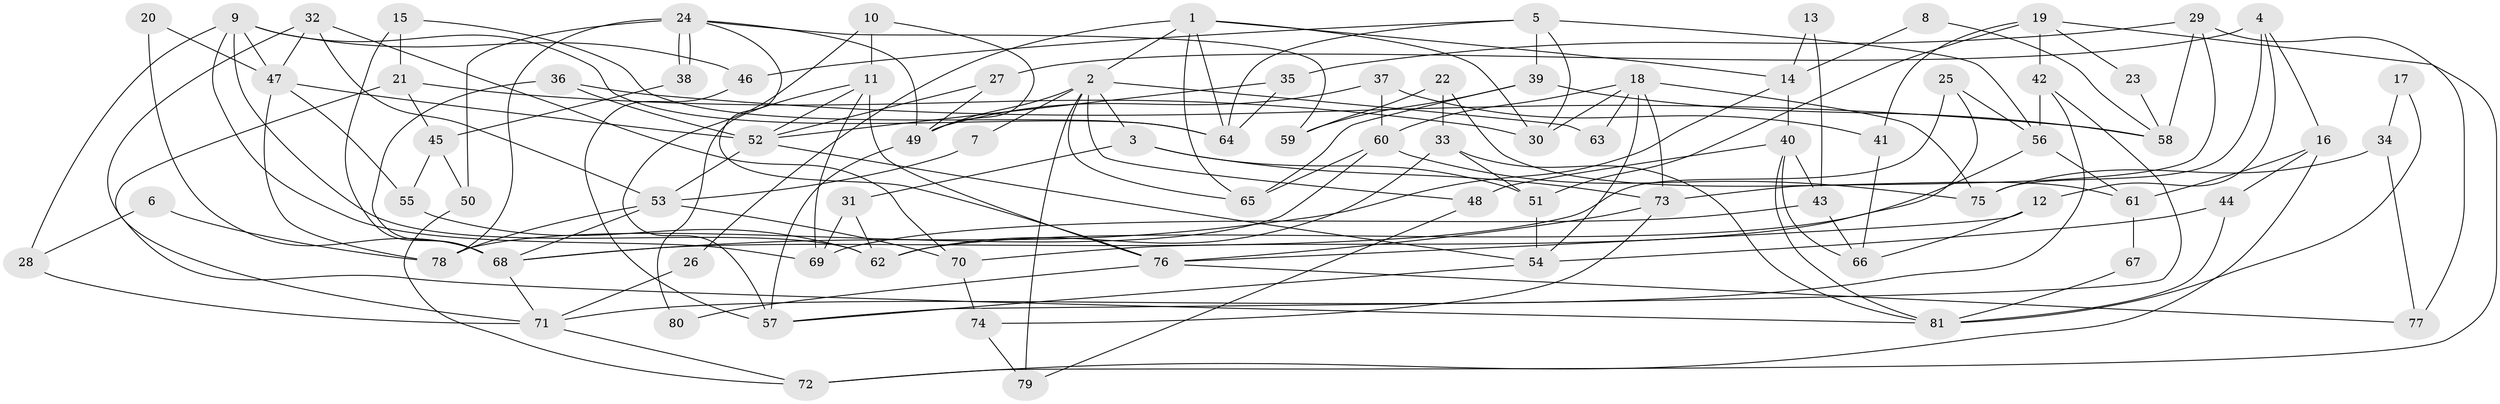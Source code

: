 // Generated by graph-tools (version 1.1) at 2025/26/03/09/25 03:26:19]
// undirected, 81 vertices, 162 edges
graph export_dot {
graph [start="1"]
  node [color=gray90,style=filled];
  1;
  2;
  3;
  4;
  5;
  6;
  7;
  8;
  9;
  10;
  11;
  12;
  13;
  14;
  15;
  16;
  17;
  18;
  19;
  20;
  21;
  22;
  23;
  24;
  25;
  26;
  27;
  28;
  29;
  30;
  31;
  32;
  33;
  34;
  35;
  36;
  37;
  38;
  39;
  40;
  41;
  42;
  43;
  44;
  45;
  46;
  47;
  48;
  49;
  50;
  51;
  52;
  53;
  54;
  55;
  56;
  57;
  58;
  59;
  60;
  61;
  62;
  63;
  64;
  65;
  66;
  67;
  68;
  69;
  70;
  71;
  72;
  73;
  74;
  75;
  76;
  77;
  78;
  79;
  80;
  81;
  1 -- 64;
  1 -- 2;
  1 -- 14;
  1 -- 26;
  1 -- 30;
  1 -- 65;
  2 -- 65;
  2 -- 3;
  2 -- 7;
  2 -- 48;
  2 -- 49;
  2 -- 63;
  2 -- 79;
  3 -- 73;
  3 -- 31;
  3 -- 51;
  4 -- 75;
  4 -- 16;
  4 -- 12;
  4 -- 27;
  5 -- 30;
  5 -- 46;
  5 -- 39;
  5 -- 56;
  5 -- 64;
  6 -- 28;
  6 -- 78;
  7 -- 53;
  8 -- 58;
  8 -- 14;
  9 -- 47;
  9 -- 62;
  9 -- 28;
  9 -- 46;
  9 -- 64;
  9 -- 69;
  10 -- 57;
  10 -- 49;
  10 -- 11;
  11 -- 76;
  11 -- 52;
  11 -- 69;
  11 -- 80;
  12 -- 66;
  12 -- 76;
  13 -- 43;
  13 -- 14;
  14 -- 68;
  14 -- 40;
  15 -- 64;
  15 -- 21;
  15 -- 68;
  16 -- 61;
  16 -- 44;
  16 -- 72;
  17 -- 34;
  17 -- 81;
  18 -- 54;
  18 -- 60;
  18 -- 30;
  18 -- 63;
  18 -- 73;
  18 -- 75;
  19 -- 42;
  19 -- 72;
  19 -- 23;
  19 -- 41;
  19 -- 51;
  20 -- 68;
  20 -- 47;
  21 -- 71;
  21 -- 30;
  21 -- 45;
  22 -- 33;
  22 -- 59;
  22 -- 61;
  23 -- 58;
  24 -- 76;
  24 -- 38;
  24 -- 38;
  24 -- 49;
  24 -- 50;
  24 -- 59;
  24 -- 78;
  25 -- 56;
  25 -- 68;
  25 -- 70;
  26 -- 71;
  27 -- 49;
  27 -- 52;
  28 -- 71;
  29 -- 73;
  29 -- 35;
  29 -- 58;
  29 -- 77;
  31 -- 62;
  31 -- 69;
  32 -- 53;
  32 -- 47;
  32 -- 70;
  32 -- 81;
  33 -- 81;
  33 -- 51;
  33 -- 62;
  34 -- 75;
  34 -- 77;
  35 -- 64;
  35 -- 52;
  36 -- 52;
  36 -- 68;
  36 -- 58;
  37 -- 49;
  37 -- 60;
  37 -- 41;
  38 -- 45;
  39 -- 58;
  39 -- 59;
  39 -- 65;
  40 -- 66;
  40 -- 43;
  40 -- 48;
  40 -- 81;
  41 -- 66;
  42 -- 57;
  42 -- 71;
  42 -- 56;
  43 -- 69;
  43 -- 66;
  44 -- 81;
  44 -- 54;
  45 -- 55;
  45 -- 50;
  46 -- 57;
  47 -- 52;
  47 -- 78;
  47 -- 55;
  48 -- 79;
  49 -- 57;
  50 -- 72;
  51 -- 54;
  52 -- 53;
  52 -- 54;
  53 -- 70;
  53 -- 68;
  53 -- 78;
  54 -- 57;
  55 -- 62;
  56 -- 61;
  56 -- 62;
  60 -- 65;
  60 -- 78;
  60 -- 75;
  61 -- 67;
  67 -- 81;
  68 -- 71;
  70 -- 74;
  71 -- 72;
  73 -- 74;
  73 -- 76;
  74 -- 79;
  76 -- 77;
  76 -- 80;
}

